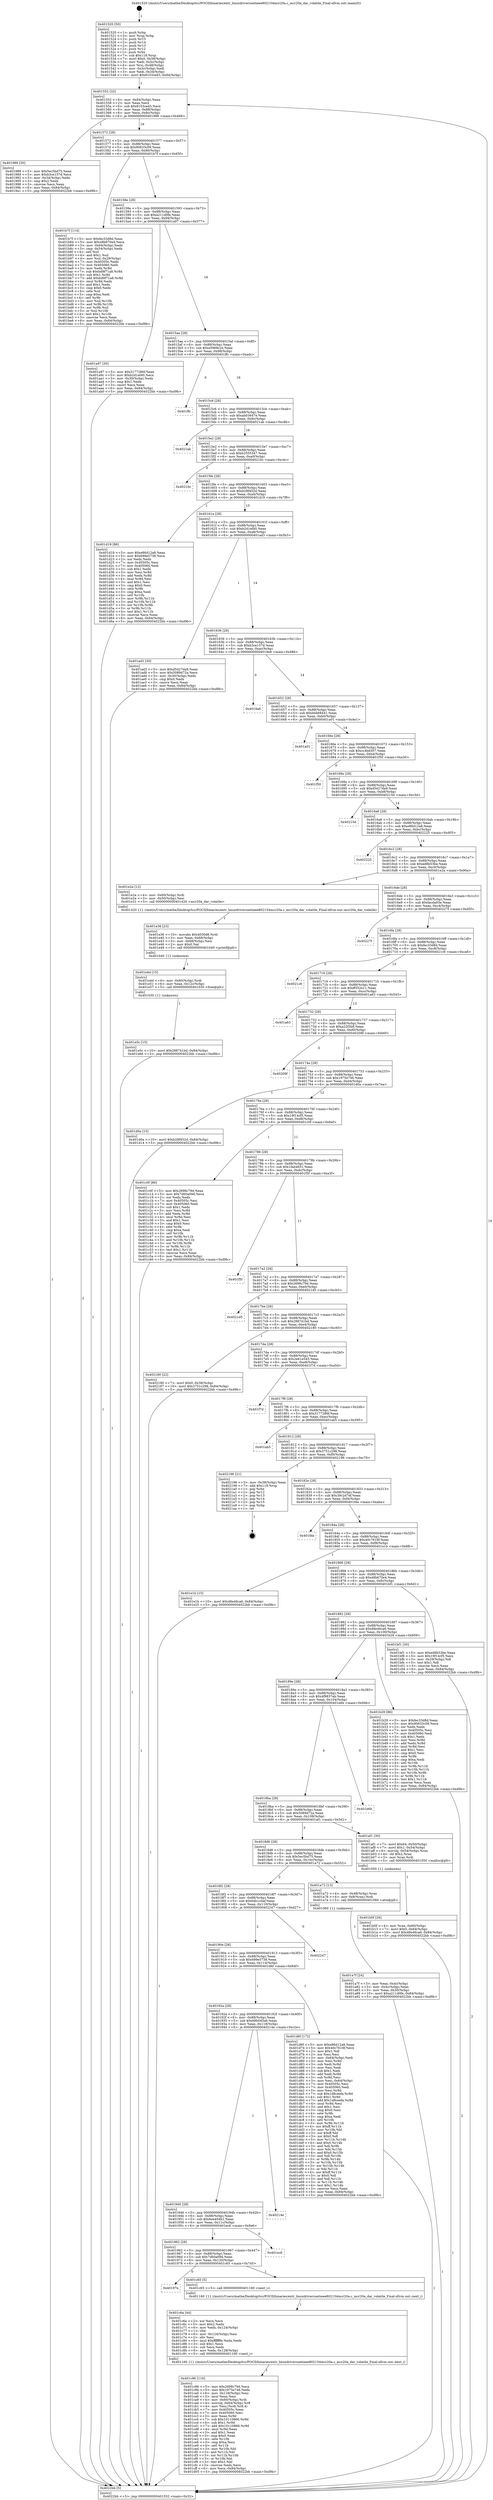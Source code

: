 digraph "0x401520" {
  label = "0x401520 (/mnt/c/Users/mathe/Desktop/tcc/POCII/binaries/extr_linuxdriversnetieee802154mcr20a.c_mcr20a_dar_volatile_Final-ollvm.out::main(0))"
  labelloc = "t"
  node[shape=record]

  Entry [label="",width=0.3,height=0.3,shape=circle,fillcolor=black,style=filled]
  "0x401552" [label="{
     0x401552 [32]\l
     | [instrs]\l
     &nbsp;&nbsp;0x401552 \<+6\>: mov -0x84(%rbp),%eax\l
     &nbsp;&nbsp;0x401558 \<+2\>: mov %eax,%ecx\l
     &nbsp;&nbsp;0x40155a \<+6\>: sub $0x8103ced3,%ecx\l
     &nbsp;&nbsp;0x401560 \<+6\>: mov %eax,-0x88(%rbp)\l
     &nbsp;&nbsp;0x401566 \<+6\>: mov %ecx,-0x8c(%rbp)\l
     &nbsp;&nbsp;0x40156c \<+6\>: je 0000000000401988 \<main+0x468\>\l
  }"]
  "0x401988" [label="{
     0x401988 [30]\l
     | [instrs]\l
     &nbsp;&nbsp;0x401988 \<+5\>: mov $0x5ec5bd75,%eax\l
     &nbsp;&nbsp;0x40198d \<+5\>: mov $0xb3ce157d,%ecx\l
     &nbsp;&nbsp;0x401992 \<+3\>: mov -0x34(%rbp),%edx\l
     &nbsp;&nbsp;0x401995 \<+3\>: cmp $0x2,%edx\l
     &nbsp;&nbsp;0x401998 \<+3\>: cmovne %ecx,%eax\l
     &nbsp;&nbsp;0x40199b \<+6\>: mov %eax,-0x84(%rbp)\l
     &nbsp;&nbsp;0x4019a1 \<+5\>: jmp 00000000004022bb \<main+0xd9b\>\l
  }"]
  "0x401572" [label="{
     0x401572 [28]\l
     | [instrs]\l
     &nbsp;&nbsp;0x401572 \<+5\>: jmp 0000000000401577 \<main+0x57\>\l
     &nbsp;&nbsp;0x401577 \<+6\>: mov -0x88(%rbp),%eax\l
     &nbsp;&nbsp;0x40157d \<+5\>: sub $0x90633c09,%eax\l
     &nbsp;&nbsp;0x401582 \<+6\>: mov %eax,-0x90(%rbp)\l
     &nbsp;&nbsp;0x401588 \<+6\>: je 0000000000401b7f \<main+0x65f\>\l
  }"]
  "0x4022bb" [label="{
     0x4022bb [5]\l
     | [instrs]\l
     &nbsp;&nbsp;0x4022bb \<+5\>: jmp 0000000000401552 \<main+0x32\>\l
  }"]
  "0x401520" [label="{
     0x401520 [50]\l
     | [instrs]\l
     &nbsp;&nbsp;0x401520 \<+1\>: push %rbp\l
     &nbsp;&nbsp;0x401521 \<+3\>: mov %rsp,%rbp\l
     &nbsp;&nbsp;0x401524 \<+2\>: push %r15\l
     &nbsp;&nbsp;0x401526 \<+2\>: push %r14\l
     &nbsp;&nbsp;0x401528 \<+2\>: push %r13\l
     &nbsp;&nbsp;0x40152a \<+2\>: push %r12\l
     &nbsp;&nbsp;0x40152c \<+1\>: push %rbx\l
     &nbsp;&nbsp;0x40152d \<+7\>: sub $0x118,%rsp\l
     &nbsp;&nbsp;0x401534 \<+7\>: movl $0x0,-0x38(%rbp)\l
     &nbsp;&nbsp;0x40153b \<+3\>: mov %edi,-0x3c(%rbp)\l
     &nbsp;&nbsp;0x40153e \<+4\>: mov %rsi,-0x48(%rbp)\l
     &nbsp;&nbsp;0x401542 \<+3\>: mov -0x3c(%rbp),%edi\l
     &nbsp;&nbsp;0x401545 \<+3\>: mov %edi,-0x34(%rbp)\l
     &nbsp;&nbsp;0x401548 \<+10\>: movl $0x8103ced3,-0x84(%rbp)\l
  }"]
  Exit [label="",width=0.3,height=0.3,shape=circle,fillcolor=black,style=filled,peripheries=2]
  "0x401b7f" [label="{
     0x401b7f [114]\l
     | [instrs]\l
     &nbsp;&nbsp;0x401b7f \<+5\>: mov $0xfec33d8d,%eax\l
     &nbsp;&nbsp;0x401b84 \<+5\>: mov $0x48b670e4,%ecx\l
     &nbsp;&nbsp;0x401b89 \<+3\>: mov -0x64(%rbp),%edx\l
     &nbsp;&nbsp;0x401b8c \<+3\>: cmp -0x54(%rbp),%edx\l
     &nbsp;&nbsp;0x401b8f \<+4\>: setl %sil\l
     &nbsp;&nbsp;0x401b93 \<+4\>: and $0x1,%sil\l
     &nbsp;&nbsp;0x401b97 \<+4\>: mov %sil,-0x29(%rbp)\l
     &nbsp;&nbsp;0x401b9b \<+7\>: mov 0x40505c,%edx\l
     &nbsp;&nbsp;0x401ba2 \<+7\>: mov 0x405060,%edi\l
     &nbsp;&nbsp;0x401ba9 \<+3\>: mov %edx,%r8d\l
     &nbsp;&nbsp;0x401bac \<+7\>: sub $0xbd9f71a8,%r8d\l
     &nbsp;&nbsp;0x401bb3 \<+4\>: sub $0x1,%r8d\l
     &nbsp;&nbsp;0x401bb7 \<+7\>: add $0xbd9f71a8,%r8d\l
     &nbsp;&nbsp;0x401bbe \<+4\>: imul %r8d,%edx\l
     &nbsp;&nbsp;0x401bc2 \<+3\>: and $0x1,%edx\l
     &nbsp;&nbsp;0x401bc5 \<+3\>: cmp $0x0,%edx\l
     &nbsp;&nbsp;0x401bc8 \<+4\>: sete %sil\l
     &nbsp;&nbsp;0x401bcc \<+3\>: cmp $0xa,%edi\l
     &nbsp;&nbsp;0x401bcf \<+4\>: setl %r9b\l
     &nbsp;&nbsp;0x401bd3 \<+3\>: mov %sil,%r10b\l
     &nbsp;&nbsp;0x401bd6 \<+3\>: and %r9b,%r10b\l
     &nbsp;&nbsp;0x401bd9 \<+3\>: xor %r9b,%sil\l
     &nbsp;&nbsp;0x401bdc \<+3\>: or %sil,%r10b\l
     &nbsp;&nbsp;0x401bdf \<+4\>: test $0x1,%r10b\l
     &nbsp;&nbsp;0x401be3 \<+3\>: cmovne %ecx,%eax\l
     &nbsp;&nbsp;0x401be6 \<+6\>: mov %eax,-0x84(%rbp)\l
     &nbsp;&nbsp;0x401bec \<+5\>: jmp 00000000004022bb \<main+0xd9b\>\l
  }"]
  "0x40158e" [label="{
     0x40158e [28]\l
     | [instrs]\l
     &nbsp;&nbsp;0x40158e \<+5\>: jmp 0000000000401593 \<main+0x73\>\l
     &nbsp;&nbsp;0x401593 \<+6\>: mov -0x88(%rbp),%eax\l
     &nbsp;&nbsp;0x401599 \<+5\>: sub $0xa211d0fe,%eax\l
     &nbsp;&nbsp;0x40159e \<+6\>: mov %eax,-0x94(%rbp)\l
     &nbsp;&nbsp;0x4015a4 \<+6\>: je 0000000000401a97 \<main+0x577\>\l
  }"]
  "0x401e5c" [label="{
     0x401e5c [15]\l
     | [instrs]\l
     &nbsp;&nbsp;0x401e5c \<+10\>: movl $0x288741bd,-0x84(%rbp)\l
     &nbsp;&nbsp;0x401e66 \<+5\>: jmp 00000000004022bb \<main+0xd9b\>\l
  }"]
  "0x401a97" [label="{
     0x401a97 [30]\l
     | [instrs]\l
     &nbsp;&nbsp;0x401a97 \<+5\>: mov $0x3177286f,%eax\l
     &nbsp;&nbsp;0x401a9c \<+5\>: mov $0xb2d1ef40,%ecx\l
     &nbsp;&nbsp;0x401aa1 \<+3\>: mov -0x30(%rbp),%edx\l
     &nbsp;&nbsp;0x401aa4 \<+3\>: cmp $0x1,%edx\l
     &nbsp;&nbsp;0x401aa7 \<+3\>: cmovl %ecx,%eax\l
     &nbsp;&nbsp;0x401aaa \<+6\>: mov %eax,-0x84(%rbp)\l
     &nbsp;&nbsp;0x401ab0 \<+5\>: jmp 00000000004022bb \<main+0xd9b\>\l
  }"]
  "0x4015aa" [label="{
     0x4015aa [28]\l
     | [instrs]\l
     &nbsp;&nbsp;0x4015aa \<+5\>: jmp 00000000004015af \<main+0x8f\>\l
     &nbsp;&nbsp;0x4015af \<+6\>: mov -0x88(%rbp),%eax\l
     &nbsp;&nbsp;0x4015b5 \<+5\>: sub $0xa5968c2e,%eax\l
     &nbsp;&nbsp;0x4015ba \<+6\>: mov %eax,-0x98(%rbp)\l
     &nbsp;&nbsp;0x4015c0 \<+6\>: je 0000000000401ffc \<main+0xadc\>\l
  }"]
  "0x401e4d" [label="{
     0x401e4d [15]\l
     | [instrs]\l
     &nbsp;&nbsp;0x401e4d \<+4\>: mov -0x60(%rbp),%rdi\l
     &nbsp;&nbsp;0x401e51 \<+6\>: mov %eax,-0x12c(%rbp)\l
     &nbsp;&nbsp;0x401e57 \<+5\>: call 0000000000401030 \<free@plt\>\l
     | [calls]\l
     &nbsp;&nbsp;0x401030 \{1\} (unknown)\l
  }"]
  "0x401ffc" [label="{
     0x401ffc\l
  }", style=dashed]
  "0x4015c6" [label="{
     0x4015c6 [28]\l
     | [instrs]\l
     &nbsp;&nbsp;0x4015c6 \<+5\>: jmp 00000000004015cb \<main+0xab\>\l
     &nbsp;&nbsp;0x4015cb \<+6\>: mov -0x88(%rbp),%eax\l
     &nbsp;&nbsp;0x4015d1 \<+5\>: sub $0xab03647e,%eax\l
     &nbsp;&nbsp;0x4015d6 \<+6\>: mov %eax,-0x9c(%rbp)\l
     &nbsp;&nbsp;0x4015dc \<+6\>: je 00000000004021ab \<main+0xc8b\>\l
  }"]
  "0x401e36" [label="{
     0x401e36 [23]\l
     | [instrs]\l
     &nbsp;&nbsp;0x401e36 \<+10\>: movabs $0x4030d6,%rdi\l
     &nbsp;&nbsp;0x401e40 \<+3\>: mov %eax,-0x68(%rbp)\l
     &nbsp;&nbsp;0x401e43 \<+3\>: mov -0x68(%rbp),%esi\l
     &nbsp;&nbsp;0x401e46 \<+2\>: mov $0x0,%al\l
     &nbsp;&nbsp;0x401e48 \<+5\>: call 0000000000401040 \<printf@plt\>\l
     | [calls]\l
     &nbsp;&nbsp;0x401040 \{1\} (unknown)\l
  }"]
  "0x4021ab" [label="{
     0x4021ab\l
  }", style=dashed]
  "0x4015e2" [label="{
     0x4015e2 [28]\l
     | [instrs]\l
     &nbsp;&nbsp;0x4015e2 \<+5\>: jmp 00000000004015e7 \<main+0xc7\>\l
     &nbsp;&nbsp;0x4015e7 \<+6\>: mov -0x88(%rbp),%eax\l
     &nbsp;&nbsp;0x4015ed \<+5\>: sub $0xb2555347,%eax\l
     &nbsp;&nbsp;0x4015f2 \<+6\>: mov %eax,-0xa0(%rbp)\l
     &nbsp;&nbsp;0x4015f8 \<+6\>: je 000000000040216c \<main+0xc4c\>\l
  }"]
  "0x401c96" [label="{
     0x401c96 [116]\l
     | [instrs]\l
     &nbsp;&nbsp;0x401c96 \<+5\>: mov $0x2698c79d,%ecx\l
     &nbsp;&nbsp;0x401c9b \<+5\>: mov $0x1975e746,%edx\l
     &nbsp;&nbsp;0x401ca0 \<+6\>: mov -0x128(%rbp),%esi\l
     &nbsp;&nbsp;0x401ca6 \<+3\>: imul %eax,%esi\l
     &nbsp;&nbsp;0x401ca9 \<+4\>: mov -0x60(%rbp),%rdi\l
     &nbsp;&nbsp;0x401cad \<+4\>: movslq -0x64(%rbp),%r8\l
     &nbsp;&nbsp;0x401cb1 \<+4\>: mov %esi,(%rdi,%r8,4)\l
     &nbsp;&nbsp;0x401cb5 \<+7\>: mov 0x40505c,%eax\l
     &nbsp;&nbsp;0x401cbc \<+7\>: mov 0x405060,%esi\l
     &nbsp;&nbsp;0x401cc3 \<+3\>: mov %eax,%r9d\l
     &nbsp;&nbsp;0x401cc6 \<+7\>: sub $0x10110866,%r9d\l
     &nbsp;&nbsp;0x401ccd \<+4\>: sub $0x1,%r9d\l
     &nbsp;&nbsp;0x401cd1 \<+7\>: add $0x10110866,%r9d\l
     &nbsp;&nbsp;0x401cd8 \<+4\>: imul %r9d,%eax\l
     &nbsp;&nbsp;0x401cdc \<+3\>: and $0x1,%eax\l
     &nbsp;&nbsp;0x401cdf \<+3\>: cmp $0x0,%eax\l
     &nbsp;&nbsp;0x401ce2 \<+4\>: sete %r10b\l
     &nbsp;&nbsp;0x401ce6 \<+3\>: cmp $0xa,%esi\l
     &nbsp;&nbsp;0x401ce9 \<+4\>: setl %r11b\l
     &nbsp;&nbsp;0x401ced \<+3\>: mov %r10b,%bl\l
     &nbsp;&nbsp;0x401cf0 \<+3\>: and %r11b,%bl\l
     &nbsp;&nbsp;0x401cf3 \<+3\>: xor %r11b,%r10b\l
     &nbsp;&nbsp;0x401cf6 \<+3\>: or %r10b,%bl\l
     &nbsp;&nbsp;0x401cf9 \<+3\>: test $0x1,%bl\l
     &nbsp;&nbsp;0x401cfc \<+3\>: cmovne %edx,%ecx\l
     &nbsp;&nbsp;0x401cff \<+6\>: mov %ecx,-0x84(%rbp)\l
     &nbsp;&nbsp;0x401d05 \<+5\>: jmp 00000000004022bb \<main+0xd9b\>\l
  }"]
  "0x40216c" [label="{
     0x40216c\l
  }", style=dashed]
  "0x4015fe" [label="{
     0x4015fe [28]\l
     | [instrs]\l
     &nbsp;&nbsp;0x4015fe \<+5\>: jmp 0000000000401603 \<main+0xe3\>\l
     &nbsp;&nbsp;0x401603 \<+6\>: mov -0x88(%rbp),%eax\l
     &nbsp;&nbsp;0x401609 \<+5\>: sub $0xb28f452d,%eax\l
     &nbsp;&nbsp;0x40160e \<+6\>: mov %eax,-0xa4(%rbp)\l
     &nbsp;&nbsp;0x401614 \<+6\>: je 0000000000401d19 \<main+0x7f9\>\l
  }"]
  "0x401c6a" [label="{
     0x401c6a [44]\l
     | [instrs]\l
     &nbsp;&nbsp;0x401c6a \<+2\>: xor %ecx,%ecx\l
     &nbsp;&nbsp;0x401c6c \<+5\>: mov $0x2,%edx\l
     &nbsp;&nbsp;0x401c71 \<+6\>: mov %edx,-0x124(%rbp)\l
     &nbsp;&nbsp;0x401c77 \<+1\>: cltd\l
     &nbsp;&nbsp;0x401c78 \<+6\>: mov -0x124(%rbp),%esi\l
     &nbsp;&nbsp;0x401c7e \<+2\>: idiv %esi\l
     &nbsp;&nbsp;0x401c80 \<+6\>: imul $0xfffffffe,%edx,%edx\l
     &nbsp;&nbsp;0x401c86 \<+3\>: sub $0x1,%ecx\l
     &nbsp;&nbsp;0x401c89 \<+2\>: sub %ecx,%edx\l
     &nbsp;&nbsp;0x401c8b \<+6\>: mov %edx,-0x128(%rbp)\l
     &nbsp;&nbsp;0x401c91 \<+5\>: call 0000000000401160 \<next_i\>\l
     | [calls]\l
     &nbsp;&nbsp;0x401160 \{1\} (/mnt/c/Users/mathe/Desktop/tcc/POCII/binaries/extr_linuxdriversnetieee802154mcr20a.c_mcr20a_dar_volatile_Final-ollvm.out::next_i)\l
  }"]
  "0x401d19" [label="{
     0x401d19 [86]\l
     | [instrs]\l
     &nbsp;&nbsp;0x401d19 \<+5\>: mov $0xe86d12a8,%eax\l
     &nbsp;&nbsp;0x401d1e \<+5\>: mov $0x699e5738,%ecx\l
     &nbsp;&nbsp;0x401d23 \<+2\>: xor %edx,%edx\l
     &nbsp;&nbsp;0x401d25 \<+7\>: mov 0x40505c,%esi\l
     &nbsp;&nbsp;0x401d2c \<+7\>: mov 0x405060,%edi\l
     &nbsp;&nbsp;0x401d33 \<+3\>: sub $0x1,%edx\l
     &nbsp;&nbsp;0x401d36 \<+3\>: mov %esi,%r8d\l
     &nbsp;&nbsp;0x401d39 \<+3\>: add %edx,%r8d\l
     &nbsp;&nbsp;0x401d3c \<+4\>: imul %r8d,%esi\l
     &nbsp;&nbsp;0x401d40 \<+3\>: and $0x1,%esi\l
     &nbsp;&nbsp;0x401d43 \<+3\>: cmp $0x0,%esi\l
     &nbsp;&nbsp;0x401d46 \<+4\>: sete %r9b\l
     &nbsp;&nbsp;0x401d4a \<+3\>: cmp $0xa,%edi\l
     &nbsp;&nbsp;0x401d4d \<+4\>: setl %r10b\l
     &nbsp;&nbsp;0x401d51 \<+3\>: mov %r9b,%r11b\l
     &nbsp;&nbsp;0x401d54 \<+3\>: and %r10b,%r11b\l
     &nbsp;&nbsp;0x401d57 \<+3\>: xor %r10b,%r9b\l
     &nbsp;&nbsp;0x401d5a \<+3\>: or %r9b,%r11b\l
     &nbsp;&nbsp;0x401d5d \<+4\>: test $0x1,%r11b\l
     &nbsp;&nbsp;0x401d61 \<+3\>: cmovne %ecx,%eax\l
     &nbsp;&nbsp;0x401d64 \<+6\>: mov %eax,-0x84(%rbp)\l
     &nbsp;&nbsp;0x401d6a \<+5\>: jmp 00000000004022bb \<main+0xd9b\>\l
  }"]
  "0x40161a" [label="{
     0x40161a [28]\l
     | [instrs]\l
     &nbsp;&nbsp;0x40161a \<+5\>: jmp 000000000040161f \<main+0xff\>\l
     &nbsp;&nbsp;0x40161f \<+6\>: mov -0x88(%rbp),%eax\l
     &nbsp;&nbsp;0x401625 \<+5\>: sub $0xb2d1ef40,%eax\l
     &nbsp;&nbsp;0x40162a \<+6\>: mov %eax,-0xa8(%rbp)\l
     &nbsp;&nbsp;0x401630 \<+6\>: je 0000000000401ad3 \<main+0x5b3\>\l
  }"]
  "0x40197e" [label="{
     0x40197e\l
  }", style=dashed]
  "0x401ad3" [label="{
     0x401ad3 [30]\l
     | [instrs]\l
     &nbsp;&nbsp;0x401ad3 \<+5\>: mov $0xd5427da9,%eax\l
     &nbsp;&nbsp;0x401ad8 \<+5\>: mov $0x5089d72a,%ecx\l
     &nbsp;&nbsp;0x401add \<+3\>: mov -0x30(%rbp),%edx\l
     &nbsp;&nbsp;0x401ae0 \<+3\>: cmp $0x0,%edx\l
     &nbsp;&nbsp;0x401ae3 \<+3\>: cmove %ecx,%eax\l
     &nbsp;&nbsp;0x401ae6 \<+6\>: mov %eax,-0x84(%rbp)\l
     &nbsp;&nbsp;0x401aec \<+5\>: jmp 00000000004022bb \<main+0xd9b\>\l
  }"]
  "0x401636" [label="{
     0x401636 [28]\l
     | [instrs]\l
     &nbsp;&nbsp;0x401636 \<+5\>: jmp 000000000040163b \<main+0x11b\>\l
     &nbsp;&nbsp;0x40163b \<+6\>: mov -0x88(%rbp),%eax\l
     &nbsp;&nbsp;0x401641 \<+5\>: sub $0xb3ce157d,%eax\l
     &nbsp;&nbsp;0x401646 \<+6\>: mov %eax,-0xac(%rbp)\l
     &nbsp;&nbsp;0x40164c \<+6\>: je 00000000004019a6 \<main+0x486\>\l
  }"]
  "0x401c65" [label="{
     0x401c65 [5]\l
     | [instrs]\l
     &nbsp;&nbsp;0x401c65 \<+5\>: call 0000000000401160 \<next_i\>\l
     | [calls]\l
     &nbsp;&nbsp;0x401160 \{1\} (/mnt/c/Users/mathe/Desktop/tcc/POCII/binaries/extr_linuxdriversnetieee802154mcr20a.c_mcr20a_dar_volatile_Final-ollvm.out::next_i)\l
  }"]
  "0x4019a6" [label="{
     0x4019a6\l
  }", style=dashed]
  "0x401652" [label="{
     0x401652 [28]\l
     | [instrs]\l
     &nbsp;&nbsp;0x401652 \<+5\>: jmp 0000000000401657 \<main+0x137\>\l
     &nbsp;&nbsp;0x401657 \<+6\>: mov -0x88(%rbp),%eax\l
     &nbsp;&nbsp;0x40165d \<+5\>: sub $0xbbb68441,%eax\l
     &nbsp;&nbsp;0x401662 \<+6\>: mov %eax,-0xb0(%rbp)\l
     &nbsp;&nbsp;0x401668 \<+6\>: je 0000000000401a01 \<main+0x4e1\>\l
  }"]
  "0x401962" [label="{
     0x401962 [28]\l
     | [instrs]\l
     &nbsp;&nbsp;0x401962 \<+5\>: jmp 0000000000401967 \<main+0x447\>\l
     &nbsp;&nbsp;0x401967 \<+6\>: mov -0x88(%rbp),%eax\l
     &nbsp;&nbsp;0x40196d \<+5\>: sub $0x7d60a09d,%eax\l
     &nbsp;&nbsp;0x401972 \<+6\>: mov %eax,-0x120(%rbp)\l
     &nbsp;&nbsp;0x401978 \<+6\>: je 0000000000401c65 \<main+0x745\>\l
  }"]
  "0x401a01" [label="{
     0x401a01\l
  }", style=dashed]
  "0x40166e" [label="{
     0x40166e [28]\l
     | [instrs]\l
     &nbsp;&nbsp;0x40166e \<+5\>: jmp 0000000000401673 \<main+0x153\>\l
     &nbsp;&nbsp;0x401673 \<+6\>: mov -0x88(%rbp),%eax\l
     &nbsp;&nbsp;0x401679 \<+5\>: sub $0xcc4bd307,%eax\l
     &nbsp;&nbsp;0x40167e \<+6\>: mov %eax,-0xb4(%rbp)\l
     &nbsp;&nbsp;0x401684 \<+6\>: je 0000000000401f50 \<main+0xa30\>\l
  }"]
  "0x401ec6" [label="{
     0x401ec6\l
  }", style=dashed]
  "0x401f50" [label="{
     0x401f50\l
  }", style=dashed]
  "0x40168a" [label="{
     0x40168a [28]\l
     | [instrs]\l
     &nbsp;&nbsp;0x40168a \<+5\>: jmp 000000000040168f \<main+0x16f\>\l
     &nbsp;&nbsp;0x40168f \<+6\>: mov -0x88(%rbp),%eax\l
     &nbsp;&nbsp;0x401695 \<+5\>: sub $0xd5427da9,%eax\l
     &nbsp;&nbsp;0x40169a \<+6\>: mov %eax,-0xb8(%rbp)\l
     &nbsp;&nbsp;0x4016a0 \<+6\>: je 000000000040215d \<main+0xc3d\>\l
  }"]
  "0x401946" [label="{
     0x401946 [28]\l
     | [instrs]\l
     &nbsp;&nbsp;0x401946 \<+5\>: jmp 000000000040194b \<main+0x42b\>\l
     &nbsp;&nbsp;0x40194b \<+6\>: mov -0x88(%rbp),%eax\l
     &nbsp;&nbsp;0x401951 \<+5\>: sub $0x6ee404b1,%eax\l
     &nbsp;&nbsp;0x401956 \<+6\>: mov %eax,-0x11c(%rbp)\l
     &nbsp;&nbsp;0x40195c \<+6\>: je 0000000000401ec6 \<main+0x9a6\>\l
  }"]
  "0x40215d" [label="{
     0x40215d\l
  }", style=dashed]
  "0x4016a6" [label="{
     0x4016a6 [28]\l
     | [instrs]\l
     &nbsp;&nbsp;0x4016a6 \<+5\>: jmp 00000000004016ab \<main+0x18b\>\l
     &nbsp;&nbsp;0x4016ab \<+6\>: mov -0x88(%rbp),%eax\l
     &nbsp;&nbsp;0x4016b1 \<+5\>: sub $0xe86d12a8,%eax\l
     &nbsp;&nbsp;0x4016b6 \<+6\>: mov %eax,-0xbc(%rbp)\l
     &nbsp;&nbsp;0x4016bc \<+6\>: je 0000000000402225 \<main+0xd05\>\l
  }"]
  "0x40214e" [label="{
     0x40214e\l
  }", style=dashed]
  "0x402225" [label="{
     0x402225\l
  }", style=dashed]
  "0x4016c2" [label="{
     0x4016c2 [28]\l
     | [instrs]\l
     &nbsp;&nbsp;0x4016c2 \<+5\>: jmp 00000000004016c7 \<main+0x1a7\>\l
     &nbsp;&nbsp;0x4016c7 \<+6\>: mov -0x88(%rbp),%eax\l
     &nbsp;&nbsp;0x4016cd \<+5\>: sub $0xed8b53be,%eax\l
     &nbsp;&nbsp;0x4016d2 \<+6\>: mov %eax,-0xc0(%rbp)\l
     &nbsp;&nbsp;0x4016d8 \<+6\>: je 0000000000401e2a \<main+0x90a\>\l
  }"]
  "0x40192a" [label="{
     0x40192a [28]\l
     | [instrs]\l
     &nbsp;&nbsp;0x40192a \<+5\>: jmp 000000000040192f \<main+0x40f\>\l
     &nbsp;&nbsp;0x40192f \<+6\>: mov -0x88(%rbp),%eax\l
     &nbsp;&nbsp;0x401935 \<+5\>: sub $0x69b045a6,%eax\l
     &nbsp;&nbsp;0x40193a \<+6\>: mov %eax,-0x118(%rbp)\l
     &nbsp;&nbsp;0x401940 \<+6\>: je 000000000040214e \<main+0xc2e\>\l
  }"]
  "0x401e2a" [label="{
     0x401e2a [12]\l
     | [instrs]\l
     &nbsp;&nbsp;0x401e2a \<+4\>: mov -0x60(%rbp),%rdi\l
     &nbsp;&nbsp;0x401e2e \<+3\>: mov -0x50(%rbp),%esi\l
     &nbsp;&nbsp;0x401e31 \<+5\>: call 0000000000401420 \<mcr20a_dar_volatile\>\l
     | [calls]\l
     &nbsp;&nbsp;0x401420 \{1\} (/mnt/c/Users/mathe/Desktop/tcc/POCII/binaries/extr_linuxdriversnetieee802154mcr20a.c_mcr20a_dar_volatile_Final-ollvm.out::mcr20a_dar_volatile)\l
  }"]
  "0x4016de" [label="{
     0x4016de [28]\l
     | [instrs]\l
     &nbsp;&nbsp;0x4016de \<+5\>: jmp 00000000004016e3 \<main+0x1c3\>\l
     &nbsp;&nbsp;0x4016e3 \<+6\>: mov -0x88(%rbp),%eax\l
     &nbsp;&nbsp;0x4016e9 \<+5\>: sub $0xfacda93e,%eax\l
     &nbsp;&nbsp;0x4016ee \<+6\>: mov %eax,-0xc4(%rbp)\l
     &nbsp;&nbsp;0x4016f4 \<+6\>: je 000000000040227f \<main+0xd5f\>\l
  }"]
  "0x401d6f" [label="{
     0x401d6f [172]\l
     | [instrs]\l
     &nbsp;&nbsp;0x401d6f \<+5\>: mov $0xe86d12a8,%eax\l
     &nbsp;&nbsp;0x401d74 \<+5\>: mov $0x40c7618f,%ecx\l
     &nbsp;&nbsp;0x401d79 \<+2\>: mov $0x1,%dl\l
     &nbsp;&nbsp;0x401d7b \<+2\>: xor %esi,%esi\l
     &nbsp;&nbsp;0x401d7d \<+3\>: mov -0x64(%rbp),%edi\l
     &nbsp;&nbsp;0x401d80 \<+3\>: mov %esi,%r8d\l
     &nbsp;&nbsp;0x401d83 \<+3\>: sub %edi,%r8d\l
     &nbsp;&nbsp;0x401d86 \<+2\>: mov %esi,%edi\l
     &nbsp;&nbsp;0x401d88 \<+3\>: sub $0x1,%edi\l
     &nbsp;&nbsp;0x401d8b \<+3\>: add %edi,%r8d\l
     &nbsp;&nbsp;0x401d8e \<+3\>: sub %r8d,%esi\l
     &nbsp;&nbsp;0x401d91 \<+3\>: mov %esi,-0x64(%rbp)\l
     &nbsp;&nbsp;0x401d94 \<+7\>: mov 0x40505c,%esi\l
     &nbsp;&nbsp;0x401d9b \<+7\>: mov 0x405060,%edi\l
     &nbsp;&nbsp;0x401da2 \<+3\>: mov %esi,%r8d\l
     &nbsp;&nbsp;0x401da5 \<+7\>: sub $0x1d8ceefa,%r8d\l
     &nbsp;&nbsp;0x401dac \<+4\>: sub $0x1,%r8d\l
     &nbsp;&nbsp;0x401db0 \<+7\>: add $0x1d8ceefa,%r8d\l
     &nbsp;&nbsp;0x401db7 \<+4\>: imul %r8d,%esi\l
     &nbsp;&nbsp;0x401dbb \<+3\>: and $0x1,%esi\l
     &nbsp;&nbsp;0x401dbe \<+3\>: cmp $0x0,%esi\l
     &nbsp;&nbsp;0x401dc1 \<+4\>: sete %r9b\l
     &nbsp;&nbsp;0x401dc5 \<+3\>: cmp $0xa,%edi\l
     &nbsp;&nbsp;0x401dc8 \<+4\>: setl %r10b\l
     &nbsp;&nbsp;0x401dcc \<+3\>: mov %r9b,%r11b\l
     &nbsp;&nbsp;0x401dcf \<+4\>: xor $0xff,%r11b\l
     &nbsp;&nbsp;0x401dd3 \<+3\>: mov %r10b,%bl\l
     &nbsp;&nbsp;0x401dd6 \<+3\>: xor $0xff,%bl\l
     &nbsp;&nbsp;0x401dd9 \<+3\>: xor $0x0,%dl\l
     &nbsp;&nbsp;0x401ddc \<+3\>: mov %r11b,%r14b\l
     &nbsp;&nbsp;0x401ddf \<+4\>: and $0x0,%r14b\l
     &nbsp;&nbsp;0x401de3 \<+3\>: and %dl,%r9b\l
     &nbsp;&nbsp;0x401de6 \<+3\>: mov %bl,%r15b\l
     &nbsp;&nbsp;0x401de9 \<+4\>: and $0x0,%r15b\l
     &nbsp;&nbsp;0x401ded \<+3\>: and %dl,%r10b\l
     &nbsp;&nbsp;0x401df0 \<+3\>: or %r9b,%r14b\l
     &nbsp;&nbsp;0x401df3 \<+3\>: or %r10b,%r15b\l
     &nbsp;&nbsp;0x401df6 \<+3\>: xor %r15b,%r14b\l
     &nbsp;&nbsp;0x401df9 \<+3\>: or %bl,%r11b\l
     &nbsp;&nbsp;0x401dfc \<+4\>: xor $0xff,%r11b\l
     &nbsp;&nbsp;0x401e00 \<+3\>: or $0x0,%dl\l
     &nbsp;&nbsp;0x401e03 \<+3\>: and %dl,%r11b\l
     &nbsp;&nbsp;0x401e06 \<+3\>: or %r11b,%r14b\l
     &nbsp;&nbsp;0x401e09 \<+4\>: test $0x1,%r14b\l
     &nbsp;&nbsp;0x401e0d \<+3\>: cmovne %ecx,%eax\l
     &nbsp;&nbsp;0x401e10 \<+6\>: mov %eax,-0x84(%rbp)\l
     &nbsp;&nbsp;0x401e16 \<+5\>: jmp 00000000004022bb \<main+0xd9b\>\l
  }"]
  "0x40227f" [label="{
     0x40227f\l
  }", style=dashed]
  "0x4016fa" [label="{
     0x4016fa [28]\l
     | [instrs]\l
     &nbsp;&nbsp;0x4016fa \<+5\>: jmp 00000000004016ff \<main+0x1df\>\l
     &nbsp;&nbsp;0x4016ff \<+6\>: mov -0x88(%rbp),%eax\l
     &nbsp;&nbsp;0x401705 \<+5\>: sub $0xfec33d8d,%eax\l
     &nbsp;&nbsp;0x40170a \<+6\>: mov %eax,-0xc8(%rbp)\l
     &nbsp;&nbsp;0x401710 \<+6\>: je 00000000004021c6 \<main+0xca6\>\l
  }"]
  "0x40190e" [label="{
     0x40190e [28]\l
     | [instrs]\l
     &nbsp;&nbsp;0x40190e \<+5\>: jmp 0000000000401913 \<main+0x3f3\>\l
     &nbsp;&nbsp;0x401913 \<+6\>: mov -0x88(%rbp),%eax\l
     &nbsp;&nbsp;0x401919 \<+5\>: sub $0x699e5738,%eax\l
     &nbsp;&nbsp;0x40191e \<+6\>: mov %eax,-0x114(%rbp)\l
     &nbsp;&nbsp;0x401924 \<+6\>: je 0000000000401d6f \<main+0x84f\>\l
  }"]
  "0x4021c6" [label="{
     0x4021c6\l
  }", style=dashed]
  "0x401716" [label="{
     0x401716 [28]\l
     | [instrs]\l
     &nbsp;&nbsp;0x401716 \<+5\>: jmp 000000000040171b \<main+0x1fb\>\l
     &nbsp;&nbsp;0x40171b \<+6\>: mov -0x88(%rbp),%eax\l
     &nbsp;&nbsp;0x401721 \<+5\>: sub $0xff352e11,%eax\l
     &nbsp;&nbsp;0x401726 \<+6\>: mov %eax,-0xcc(%rbp)\l
     &nbsp;&nbsp;0x40172c \<+6\>: je 0000000000401a63 \<main+0x543\>\l
  }"]
  "0x402247" [label="{
     0x402247\l
  }", style=dashed]
  "0x401a63" [label="{
     0x401a63\l
  }", style=dashed]
  "0x401732" [label="{
     0x401732 [28]\l
     | [instrs]\l
     &nbsp;&nbsp;0x401732 \<+5\>: jmp 0000000000401737 \<main+0x217\>\l
     &nbsp;&nbsp;0x401737 \<+6\>: mov -0x88(%rbp),%eax\l
     &nbsp;&nbsp;0x40173d \<+5\>: sub $0xa22f3b8,%eax\l
     &nbsp;&nbsp;0x401742 \<+6\>: mov %eax,-0xd0(%rbp)\l
     &nbsp;&nbsp;0x401748 \<+6\>: je 000000000040208f \<main+0xb6f\>\l
  }"]
  "0x401b0f" [label="{
     0x401b0f [26]\l
     | [instrs]\l
     &nbsp;&nbsp;0x401b0f \<+4\>: mov %rax,-0x60(%rbp)\l
     &nbsp;&nbsp;0x401b13 \<+7\>: movl $0x0,-0x64(%rbp)\l
     &nbsp;&nbsp;0x401b1a \<+10\>: movl $0x48e46ca6,-0x84(%rbp)\l
     &nbsp;&nbsp;0x401b24 \<+5\>: jmp 00000000004022bb \<main+0xd9b\>\l
  }"]
  "0x40208f" [label="{
     0x40208f\l
  }", style=dashed]
  "0x40174e" [label="{
     0x40174e [28]\l
     | [instrs]\l
     &nbsp;&nbsp;0x40174e \<+5\>: jmp 0000000000401753 \<main+0x233\>\l
     &nbsp;&nbsp;0x401753 \<+6\>: mov -0x88(%rbp),%eax\l
     &nbsp;&nbsp;0x401759 \<+5\>: sub $0x1975e746,%eax\l
     &nbsp;&nbsp;0x40175e \<+6\>: mov %eax,-0xd4(%rbp)\l
     &nbsp;&nbsp;0x401764 \<+6\>: je 0000000000401d0a \<main+0x7ea\>\l
  }"]
  "0x401a7f" [label="{
     0x401a7f [24]\l
     | [instrs]\l
     &nbsp;&nbsp;0x401a7f \<+3\>: mov %eax,-0x4c(%rbp)\l
     &nbsp;&nbsp;0x401a82 \<+3\>: mov -0x4c(%rbp),%eax\l
     &nbsp;&nbsp;0x401a85 \<+3\>: mov %eax,-0x30(%rbp)\l
     &nbsp;&nbsp;0x401a88 \<+10\>: movl $0xa211d0fe,-0x84(%rbp)\l
     &nbsp;&nbsp;0x401a92 \<+5\>: jmp 00000000004022bb \<main+0xd9b\>\l
  }"]
  "0x401d0a" [label="{
     0x401d0a [15]\l
     | [instrs]\l
     &nbsp;&nbsp;0x401d0a \<+10\>: movl $0xb28f452d,-0x84(%rbp)\l
     &nbsp;&nbsp;0x401d14 \<+5\>: jmp 00000000004022bb \<main+0xd9b\>\l
  }"]
  "0x40176a" [label="{
     0x40176a [28]\l
     | [instrs]\l
     &nbsp;&nbsp;0x40176a \<+5\>: jmp 000000000040176f \<main+0x24f\>\l
     &nbsp;&nbsp;0x40176f \<+6\>: mov -0x88(%rbp),%eax\l
     &nbsp;&nbsp;0x401775 \<+5\>: sub $0x19f14cf5,%eax\l
     &nbsp;&nbsp;0x40177a \<+6\>: mov %eax,-0xd8(%rbp)\l
     &nbsp;&nbsp;0x401780 \<+6\>: je 0000000000401c0f \<main+0x6ef\>\l
  }"]
  "0x4018f2" [label="{
     0x4018f2 [28]\l
     | [instrs]\l
     &nbsp;&nbsp;0x4018f2 \<+5\>: jmp 00000000004018f7 \<main+0x3d7\>\l
     &nbsp;&nbsp;0x4018f7 \<+6\>: mov -0x88(%rbp),%eax\l
     &nbsp;&nbsp;0x4018fd \<+5\>: sub $0x64b1c0af,%eax\l
     &nbsp;&nbsp;0x401902 \<+6\>: mov %eax,-0x110(%rbp)\l
     &nbsp;&nbsp;0x401908 \<+6\>: je 0000000000402247 \<main+0xd27\>\l
  }"]
  "0x401c0f" [label="{
     0x401c0f [86]\l
     | [instrs]\l
     &nbsp;&nbsp;0x401c0f \<+5\>: mov $0x2698c79d,%eax\l
     &nbsp;&nbsp;0x401c14 \<+5\>: mov $0x7d60a09d,%ecx\l
     &nbsp;&nbsp;0x401c19 \<+2\>: xor %edx,%edx\l
     &nbsp;&nbsp;0x401c1b \<+7\>: mov 0x40505c,%esi\l
     &nbsp;&nbsp;0x401c22 \<+7\>: mov 0x405060,%edi\l
     &nbsp;&nbsp;0x401c29 \<+3\>: sub $0x1,%edx\l
     &nbsp;&nbsp;0x401c2c \<+3\>: mov %esi,%r8d\l
     &nbsp;&nbsp;0x401c2f \<+3\>: add %edx,%r8d\l
     &nbsp;&nbsp;0x401c32 \<+4\>: imul %r8d,%esi\l
     &nbsp;&nbsp;0x401c36 \<+3\>: and $0x1,%esi\l
     &nbsp;&nbsp;0x401c39 \<+3\>: cmp $0x0,%esi\l
     &nbsp;&nbsp;0x401c3c \<+4\>: sete %r9b\l
     &nbsp;&nbsp;0x401c40 \<+3\>: cmp $0xa,%edi\l
     &nbsp;&nbsp;0x401c43 \<+4\>: setl %r10b\l
     &nbsp;&nbsp;0x401c47 \<+3\>: mov %r9b,%r11b\l
     &nbsp;&nbsp;0x401c4a \<+3\>: and %r10b,%r11b\l
     &nbsp;&nbsp;0x401c4d \<+3\>: xor %r10b,%r9b\l
     &nbsp;&nbsp;0x401c50 \<+3\>: or %r9b,%r11b\l
     &nbsp;&nbsp;0x401c53 \<+4\>: test $0x1,%r11b\l
     &nbsp;&nbsp;0x401c57 \<+3\>: cmovne %ecx,%eax\l
     &nbsp;&nbsp;0x401c5a \<+6\>: mov %eax,-0x84(%rbp)\l
     &nbsp;&nbsp;0x401c60 \<+5\>: jmp 00000000004022bb \<main+0xd9b\>\l
  }"]
  "0x401786" [label="{
     0x401786 [28]\l
     | [instrs]\l
     &nbsp;&nbsp;0x401786 \<+5\>: jmp 000000000040178b \<main+0x26b\>\l
     &nbsp;&nbsp;0x40178b \<+6\>: mov -0x88(%rbp),%eax\l
     &nbsp;&nbsp;0x401791 \<+5\>: sub $0x1fad4651,%eax\l
     &nbsp;&nbsp;0x401796 \<+6\>: mov %eax,-0xdc(%rbp)\l
     &nbsp;&nbsp;0x40179c \<+6\>: je 0000000000401f5f \<main+0xa3f\>\l
  }"]
  "0x401a72" [label="{
     0x401a72 [13]\l
     | [instrs]\l
     &nbsp;&nbsp;0x401a72 \<+4\>: mov -0x48(%rbp),%rax\l
     &nbsp;&nbsp;0x401a76 \<+4\>: mov 0x8(%rax),%rdi\l
     &nbsp;&nbsp;0x401a7a \<+5\>: call 0000000000401060 \<atoi@plt\>\l
     | [calls]\l
     &nbsp;&nbsp;0x401060 \{1\} (unknown)\l
  }"]
  "0x401f5f" [label="{
     0x401f5f\l
  }", style=dashed]
  "0x4017a2" [label="{
     0x4017a2 [28]\l
     | [instrs]\l
     &nbsp;&nbsp;0x4017a2 \<+5\>: jmp 00000000004017a7 \<main+0x287\>\l
     &nbsp;&nbsp;0x4017a7 \<+6\>: mov -0x88(%rbp),%eax\l
     &nbsp;&nbsp;0x4017ad \<+5\>: sub $0x2698c79d,%eax\l
     &nbsp;&nbsp;0x4017b2 \<+6\>: mov %eax,-0xe0(%rbp)\l
     &nbsp;&nbsp;0x4017b8 \<+6\>: je 00000000004021d5 \<main+0xcb5\>\l
  }"]
  "0x4018d6" [label="{
     0x4018d6 [28]\l
     | [instrs]\l
     &nbsp;&nbsp;0x4018d6 \<+5\>: jmp 00000000004018db \<main+0x3bb\>\l
     &nbsp;&nbsp;0x4018db \<+6\>: mov -0x88(%rbp),%eax\l
     &nbsp;&nbsp;0x4018e1 \<+5\>: sub $0x5ec5bd75,%eax\l
     &nbsp;&nbsp;0x4018e6 \<+6\>: mov %eax,-0x10c(%rbp)\l
     &nbsp;&nbsp;0x4018ec \<+6\>: je 0000000000401a72 \<main+0x552\>\l
  }"]
  "0x4021d5" [label="{
     0x4021d5\l
  }", style=dashed]
  "0x4017be" [label="{
     0x4017be [28]\l
     | [instrs]\l
     &nbsp;&nbsp;0x4017be \<+5\>: jmp 00000000004017c3 \<main+0x2a3\>\l
     &nbsp;&nbsp;0x4017c3 \<+6\>: mov -0x88(%rbp),%eax\l
     &nbsp;&nbsp;0x4017c9 \<+5\>: sub $0x288741bd,%eax\l
     &nbsp;&nbsp;0x4017ce \<+6\>: mov %eax,-0xe4(%rbp)\l
     &nbsp;&nbsp;0x4017d4 \<+6\>: je 0000000000402180 \<main+0xc60\>\l
  }"]
  "0x401af1" [label="{
     0x401af1 [30]\l
     | [instrs]\l
     &nbsp;&nbsp;0x401af1 \<+7\>: movl $0x64,-0x50(%rbp)\l
     &nbsp;&nbsp;0x401af8 \<+7\>: movl $0x1,-0x54(%rbp)\l
     &nbsp;&nbsp;0x401aff \<+4\>: movslq -0x54(%rbp),%rax\l
     &nbsp;&nbsp;0x401b03 \<+4\>: shl $0x2,%rax\l
     &nbsp;&nbsp;0x401b07 \<+3\>: mov %rax,%rdi\l
     &nbsp;&nbsp;0x401b0a \<+5\>: call 0000000000401050 \<malloc@plt\>\l
     | [calls]\l
     &nbsp;&nbsp;0x401050 \{1\} (unknown)\l
  }"]
  "0x402180" [label="{
     0x402180 [22]\l
     | [instrs]\l
     &nbsp;&nbsp;0x402180 \<+7\>: movl $0x0,-0x38(%rbp)\l
     &nbsp;&nbsp;0x402187 \<+10\>: movl $0x3751c298,-0x84(%rbp)\l
     &nbsp;&nbsp;0x402191 \<+5\>: jmp 00000000004022bb \<main+0xd9b\>\l
  }"]
  "0x4017da" [label="{
     0x4017da [28]\l
     | [instrs]\l
     &nbsp;&nbsp;0x4017da \<+5\>: jmp 00000000004017df \<main+0x2bf\>\l
     &nbsp;&nbsp;0x4017df \<+6\>: mov -0x88(%rbp),%eax\l
     &nbsp;&nbsp;0x4017e5 \<+5\>: sub $0x2e61e545,%eax\l
     &nbsp;&nbsp;0x4017ea \<+6\>: mov %eax,-0xe8(%rbp)\l
     &nbsp;&nbsp;0x4017f0 \<+6\>: je 0000000000401f7d \<main+0xa5d\>\l
  }"]
  "0x4018ba" [label="{
     0x4018ba [28]\l
     | [instrs]\l
     &nbsp;&nbsp;0x4018ba \<+5\>: jmp 00000000004018bf \<main+0x39f\>\l
     &nbsp;&nbsp;0x4018bf \<+6\>: mov -0x88(%rbp),%eax\l
     &nbsp;&nbsp;0x4018c5 \<+5\>: sub $0x5089d72a,%eax\l
     &nbsp;&nbsp;0x4018ca \<+6\>: mov %eax,-0x108(%rbp)\l
     &nbsp;&nbsp;0x4018d0 \<+6\>: je 0000000000401af1 \<main+0x5d1\>\l
  }"]
  "0x401f7d" [label="{
     0x401f7d\l
  }", style=dashed]
  "0x4017f6" [label="{
     0x4017f6 [28]\l
     | [instrs]\l
     &nbsp;&nbsp;0x4017f6 \<+5\>: jmp 00000000004017fb \<main+0x2db\>\l
     &nbsp;&nbsp;0x4017fb \<+6\>: mov -0x88(%rbp),%eax\l
     &nbsp;&nbsp;0x401801 \<+5\>: sub $0x3177286f,%eax\l
     &nbsp;&nbsp;0x401806 \<+6\>: mov %eax,-0xec(%rbp)\l
     &nbsp;&nbsp;0x40180c \<+6\>: je 0000000000401ab5 \<main+0x595\>\l
  }"]
  "0x401e6b" [label="{
     0x401e6b\l
  }", style=dashed]
  "0x401ab5" [label="{
     0x401ab5\l
  }", style=dashed]
  "0x401812" [label="{
     0x401812 [28]\l
     | [instrs]\l
     &nbsp;&nbsp;0x401812 \<+5\>: jmp 0000000000401817 \<main+0x2f7\>\l
     &nbsp;&nbsp;0x401817 \<+6\>: mov -0x88(%rbp),%eax\l
     &nbsp;&nbsp;0x40181d \<+5\>: sub $0x3751c298,%eax\l
     &nbsp;&nbsp;0x401822 \<+6\>: mov %eax,-0xf0(%rbp)\l
     &nbsp;&nbsp;0x401828 \<+6\>: je 0000000000402196 \<main+0xc76\>\l
  }"]
  "0x40189e" [label="{
     0x40189e [28]\l
     | [instrs]\l
     &nbsp;&nbsp;0x40189e \<+5\>: jmp 00000000004018a3 \<main+0x383\>\l
     &nbsp;&nbsp;0x4018a3 \<+6\>: mov -0x88(%rbp),%eax\l
     &nbsp;&nbsp;0x4018a9 \<+5\>: sub $0x4f9837ab,%eax\l
     &nbsp;&nbsp;0x4018ae \<+6\>: mov %eax,-0x104(%rbp)\l
     &nbsp;&nbsp;0x4018b4 \<+6\>: je 0000000000401e6b \<main+0x94b\>\l
  }"]
  "0x402196" [label="{
     0x402196 [21]\l
     | [instrs]\l
     &nbsp;&nbsp;0x402196 \<+3\>: mov -0x38(%rbp),%eax\l
     &nbsp;&nbsp;0x402199 \<+7\>: add $0x118,%rsp\l
     &nbsp;&nbsp;0x4021a0 \<+1\>: pop %rbx\l
     &nbsp;&nbsp;0x4021a1 \<+2\>: pop %r12\l
     &nbsp;&nbsp;0x4021a3 \<+2\>: pop %r13\l
     &nbsp;&nbsp;0x4021a5 \<+2\>: pop %r14\l
     &nbsp;&nbsp;0x4021a7 \<+2\>: pop %r15\l
     &nbsp;&nbsp;0x4021a9 \<+1\>: pop %rbp\l
     &nbsp;&nbsp;0x4021aa \<+1\>: ret\l
  }"]
  "0x40182e" [label="{
     0x40182e [28]\l
     | [instrs]\l
     &nbsp;&nbsp;0x40182e \<+5\>: jmp 0000000000401833 \<main+0x313\>\l
     &nbsp;&nbsp;0x401833 \<+6\>: mov -0x88(%rbp),%eax\l
     &nbsp;&nbsp;0x401839 \<+5\>: sub $0x39c2d7ef,%eax\l
     &nbsp;&nbsp;0x40183e \<+6\>: mov %eax,-0xf4(%rbp)\l
     &nbsp;&nbsp;0x401844 \<+6\>: je 0000000000401fda \<main+0xaba\>\l
  }"]
  "0x401b29" [label="{
     0x401b29 [86]\l
     | [instrs]\l
     &nbsp;&nbsp;0x401b29 \<+5\>: mov $0xfec33d8d,%eax\l
     &nbsp;&nbsp;0x401b2e \<+5\>: mov $0x90633c09,%ecx\l
     &nbsp;&nbsp;0x401b33 \<+2\>: xor %edx,%edx\l
     &nbsp;&nbsp;0x401b35 \<+7\>: mov 0x40505c,%esi\l
     &nbsp;&nbsp;0x401b3c \<+7\>: mov 0x405060,%edi\l
     &nbsp;&nbsp;0x401b43 \<+3\>: sub $0x1,%edx\l
     &nbsp;&nbsp;0x401b46 \<+3\>: mov %esi,%r8d\l
     &nbsp;&nbsp;0x401b49 \<+3\>: add %edx,%r8d\l
     &nbsp;&nbsp;0x401b4c \<+4\>: imul %r8d,%esi\l
     &nbsp;&nbsp;0x401b50 \<+3\>: and $0x1,%esi\l
     &nbsp;&nbsp;0x401b53 \<+3\>: cmp $0x0,%esi\l
     &nbsp;&nbsp;0x401b56 \<+4\>: sete %r9b\l
     &nbsp;&nbsp;0x401b5a \<+3\>: cmp $0xa,%edi\l
     &nbsp;&nbsp;0x401b5d \<+4\>: setl %r10b\l
     &nbsp;&nbsp;0x401b61 \<+3\>: mov %r9b,%r11b\l
     &nbsp;&nbsp;0x401b64 \<+3\>: and %r10b,%r11b\l
     &nbsp;&nbsp;0x401b67 \<+3\>: xor %r10b,%r9b\l
     &nbsp;&nbsp;0x401b6a \<+3\>: or %r9b,%r11b\l
     &nbsp;&nbsp;0x401b6d \<+4\>: test $0x1,%r11b\l
     &nbsp;&nbsp;0x401b71 \<+3\>: cmovne %ecx,%eax\l
     &nbsp;&nbsp;0x401b74 \<+6\>: mov %eax,-0x84(%rbp)\l
     &nbsp;&nbsp;0x401b7a \<+5\>: jmp 00000000004022bb \<main+0xd9b\>\l
  }"]
  "0x401fda" [label="{
     0x401fda\l
  }", style=dashed]
  "0x40184a" [label="{
     0x40184a [28]\l
     | [instrs]\l
     &nbsp;&nbsp;0x40184a \<+5\>: jmp 000000000040184f \<main+0x32f\>\l
     &nbsp;&nbsp;0x40184f \<+6\>: mov -0x88(%rbp),%eax\l
     &nbsp;&nbsp;0x401855 \<+5\>: sub $0x40c7618f,%eax\l
     &nbsp;&nbsp;0x40185a \<+6\>: mov %eax,-0xf8(%rbp)\l
     &nbsp;&nbsp;0x401860 \<+6\>: je 0000000000401e1b \<main+0x8fb\>\l
  }"]
  "0x401882" [label="{
     0x401882 [28]\l
     | [instrs]\l
     &nbsp;&nbsp;0x401882 \<+5\>: jmp 0000000000401887 \<main+0x367\>\l
     &nbsp;&nbsp;0x401887 \<+6\>: mov -0x88(%rbp),%eax\l
     &nbsp;&nbsp;0x40188d \<+5\>: sub $0x48e46ca6,%eax\l
     &nbsp;&nbsp;0x401892 \<+6\>: mov %eax,-0x100(%rbp)\l
     &nbsp;&nbsp;0x401898 \<+6\>: je 0000000000401b29 \<main+0x609\>\l
  }"]
  "0x401e1b" [label="{
     0x401e1b [15]\l
     | [instrs]\l
     &nbsp;&nbsp;0x401e1b \<+10\>: movl $0x48e46ca6,-0x84(%rbp)\l
     &nbsp;&nbsp;0x401e25 \<+5\>: jmp 00000000004022bb \<main+0xd9b\>\l
  }"]
  "0x401866" [label="{
     0x401866 [28]\l
     | [instrs]\l
     &nbsp;&nbsp;0x401866 \<+5\>: jmp 000000000040186b \<main+0x34b\>\l
     &nbsp;&nbsp;0x40186b \<+6\>: mov -0x88(%rbp),%eax\l
     &nbsp;&nbsp;0x401871 \<+5\>: sub $0x48b670e4,%eax\l
     &nbsp;&nbsp;0x401876 \<+6\>: mov %eax,-0xfc(%rbp)\l
     &nbsp;&nbsp;0x40187c \<+6\>: je 0000000000401bf1 \<main+0x6d1\>\l
  }"]
  "0x401bf1" [label="{
     0x401bf1 [30]\l
     | [instrs]\l
     &nbsp;&nbsp;0x401bf1 \<+5\>: mov $0xed8b53be,%eax\l
     &nbsp;&nbsp;0x401bf6 \<+5\>: mov $0x19f14cf5,%ecx\l
     &nbsp;&nbsp;0x401bfb \<+3\>: mov -0x29(%rbp),%dl\l
     &nbsp;&nbsp;0x401bfe \<+3\>: test $0x1,%dl\l
     &nbsp;&nbsp;0x401c01 \<+3\>: cmovne %ecx,%eax\l
     &nbsp;&nbsp;0x401c04 \<+6\>: mov %eax,-0x84(%rbp)\l
     &nbsp;&nbsp;0x401c0a \<+5\>: jmp 00000000004022bb \<main+0xd9b\>\l
  }"]
  Entry -> "0x401520" [label=" 1"]
  "0x401552" -> "0x401988" [label=" 1"]
  "0x401552" -> "0x401572" [label=" 19"]
  "0x401988" -> "0x4022bb" [label=" 1"]
  "0x401520" -> "0x401552" [label=" 1"]
  "0x4022bb" -> "0x401552" [label=" 19"]
  "0x402196" -> Exit [label=" 1"]
  "0x401572" -> "0x401b7f" [label=" 2"]
  "0x401572" -> "0x40158e" [label=" 17"]
  "0x402180" -> "0x4022bb" [label=" 1"]
  "0x40158e" -> "0x401a97" [label=" 1"]
  "0x40158e" -> "0x4015aa" [label=" 16"]
  "0x401e5c" -> "0x4022bb" [label=" 1"]
  "0x4015aa" -> "0x401ffc" [label=" 0"]
  "0x4015aa" -> "0x4015c6" [label=" 16"]
  "0x401e4d" -> "0x401e5c" [label=" 1"]
  "0x4015c6" -> "0x4021ab" [label=" 0"]
  "0x4015c6" -> "0x4015e2" [label=" 16"]
  "0x401e36" -> "0x401e4d" [label=" 1"]
  "0x4015e2" -> "0x40216c" [label=" 0"]
  "0x4015e2" -> "0x4015fe" [label=" 16"]
  "0x401e2a" -> "0x401e36" [label=" 1"]
  "0x4015fe" -> "0x401d19" [label=" 1"]
  "0x4015fe" -> "0x40161a" [label=" 15"]
  "0x401e1b" -> "0x4022bb" [label=" 1"]
  "0x40161a" -> "0x401ad3" [label=" 1"]
  "0x40161a" -> "0x401636" [label=" 14"]
  "0x401d6f" -> "0x4022bb" [label=" 1"]
  "0x401636" -> "0x4019a6" [label=" 0"]
  "0x401636" -> "0x401652" [label=" 14"]
  "0x401d19" -> "0x4022bb" [label=" 1"]
  "0x401652" -> "0x401a01" [label=" 0"]
  "0x401652" -> "0x40166e" [label=" 14"]
  "0x401c96" -> "0x4022bb" [label=" 1"]
  "0x40166e" -> "0x401f50" [label=" 0"]
  "0x40166e" -> "0x40168a" [label=" 14"]
  "0x401c6a" -> "0x401c96" [label=" 1"]
  "0x40168a" -> "0x40215d" [label=" 0"]
  "0x40168a" -> "0x4016a6" [label=" 14"]
  "0x401962" -> "0x40197e" [label=" 0"]
  "0x4016a6" -> "0x402225" [label=" 0"]
  "0x4016a6" -> "0x4016c2" [label=" 14"]
  "0x401962" -> "0x401c65" [label=" 1"]
  "0x4016c2" -> "0x401e2a" [label=" 1"]
  "0x4016c2" -> "0x4016de" [label=" 13"]
  "0x401946" -> "0x401962" [label=" 1"]
  "0x4016de" -> "0x40227f" [label=" 0"]
  "0x4016de" -> "0x4016fa" [label=" 13"]
  "0x401946" -> "0x401ec6" [label=" 0"]
  "0x4016fa" -> "0x4021c6" [label=" 0"]
  "0x4016fa" -> "0x401716" [label=" 13"]
  "0x40192a" -> "0x401946" [label=" 1"]
  "0x401716" -> "0x401a63" [label=" 0"]
  "0x401716" -> "0x401732" [label=" 13"]
  "0x40192a" -> "0x40214e" [label=" 0"]
  "0x401732" -> "0x40208f" [label=" 0"]
  "0x401732" -> "0x40174e" [label=" 13"]
  "0x40190e" -> "0x40192a" [label=" 1"]
  "0x40174e" -> "0x401d0a" [label=" 1"]
  "0x40174e" -> "0x40176a" [label=" 12"]
  "0x40190e" -> "0x401d6f" [label=" 1"]
  "0x40176a" -> "0x401c0f" [label=" 1"]
  "0x40176a" -> "0x401786" [label=" 11"]
  "0x401c65" -> "0x401c6a" [label=" 1"]
  "0x401786" -> "0x401f5f" [label=" 0"]
  "0x401786" -> "0x4017a2" [label=" 11"]
  "0x4018f2" -> "0x40190e" [label=" 2"]
  "0x4017a2" -> "0x4021d5" [label=" 0"]
  "0x4017a2" -> "0x4017be" [label=" 11"]
  "0x401d0a" -> "0x4022bb" [label=" 1"]
  "0x4017be" -> "0x402180" [label=" 1"]
  "0x4017be" -> "0x4017da" [label=" 10"]
  "0x401c0f" -> "0x4022bb" [label=" 1"]
  "0x4017da" -> "0x401f7d" [label=" 0"]
  "0x4017da" -> "0x4017f6" [label=" 10"]
  "0x401b7f" -> "0x4022bb" [label=" 2"]
  "0x4017f6" -> "0x401ab5" [label=" 0"]
  "0x4017f6" -> "0x401812" [label=" 10"]
  "0x401b29" -> "0x4022bb" [label=" 2"]
  "0x401812" -> "0x402196" [label=" 1"]
  "0x401812" -> "0x40182e" [label=" 9"]
  "0x401af1" -> "0x401b0f" [label=" 1"]
  "0x40182e" -> "0x401fda" [label=" 0"]
  "0x40182e" -> "0x40184a" [label=" 9"]
  "0x401ad3" -> "0x4022bb" [label=" 1"]
  "0x40184a" -> "0x401e1b" [label=" 1"]
  "0x40184a" -> "0x401866" [label=" 8"]
  "0x401a7f" -> "0x4022bb" [label=" 1"]
  "0x401866" -> "0x401bf1" [label=" 2"]
  "0x401866" -> "0x401882" [label=" 6"]
  "0x401a97" -> "0x4022bb" [label=" 1"]
  "0x401882" -> "0x401b29" [label=" 2"]
  "0x401882" -> "0x40189e" [label=" 4"]
  "0x401b0f" -> "0x4022bb" [label=" 1"]
  "0x40189e" -> "0x401e6b" [label=" 0"]
  "0x40189e" -> "0x4018ba" [label=" 4"]
  "0x401bf1" -> "0x4022bb" [label=" 2"]
  "0x4018ba" -> "0x401af1" [label=" 1"]
  "0x4018ba" -> "0x4018d6" [label=" 3"]
  "0x4018f2" -> "0x402247" [label=" 0"]
  "0x4018d6" -> "0x401a72" [label=" 1"]
  "0x4018d6" -> "0x4018f2" [label=" 2"]
  "0x401a72" -> "0x401a7f" [label=" 1"]
}
